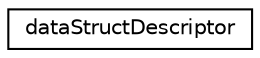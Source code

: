 digraph "Graphical Class Hierarchy"
{
  edge [fontname="Helvetica",fontsize="10",labelfontname="Helvetica",labelfontsize="10"];
  node [fontname="Helvetica",fontsize="10",shape=record];
  rankdir="LR";
  Node1 [label="dataStructDescriptor",height=0.2,width=0.4,color="black", fillcolor="white", style="filled",URL="$structdata_struct_descriptor.html"];
}
